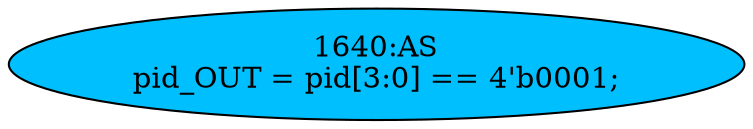 strict digraph "" {
	node [label="\N"];
	"1640:AS"	 [ast="<pyverilog.vparser.ast.Assign object at 0x7f13b5578290>",
		def_var="['pid_OUT']",
		fillcolor=deepskyblue,
		label="1640:AS
pid_OUT = pid[3:0] == 4'b0001;",
		statements="[]",
		style=filled,
		typ=Assign,
		use_var="['pid']"];
}
